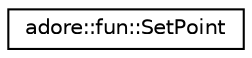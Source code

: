 digraph "Graphical Class Hierarchy"
{
 // LATEX_PDF_SIZE
  edge [fontname="Helvetica",fontsize="10",labelfontname="Helvetica",labelfontsize="10"];
  node [fontname="Helvetica",fontsize="10",shape=record];
  rankdir="LR";
  Node0 [label="adore::fun::SetPoint",height=0.2,width=0.4,color="black", fillcolor="white", style="filled",URL="$classadore_1_1fun_1_1SetPoint.html",tooltip=" "];
}
